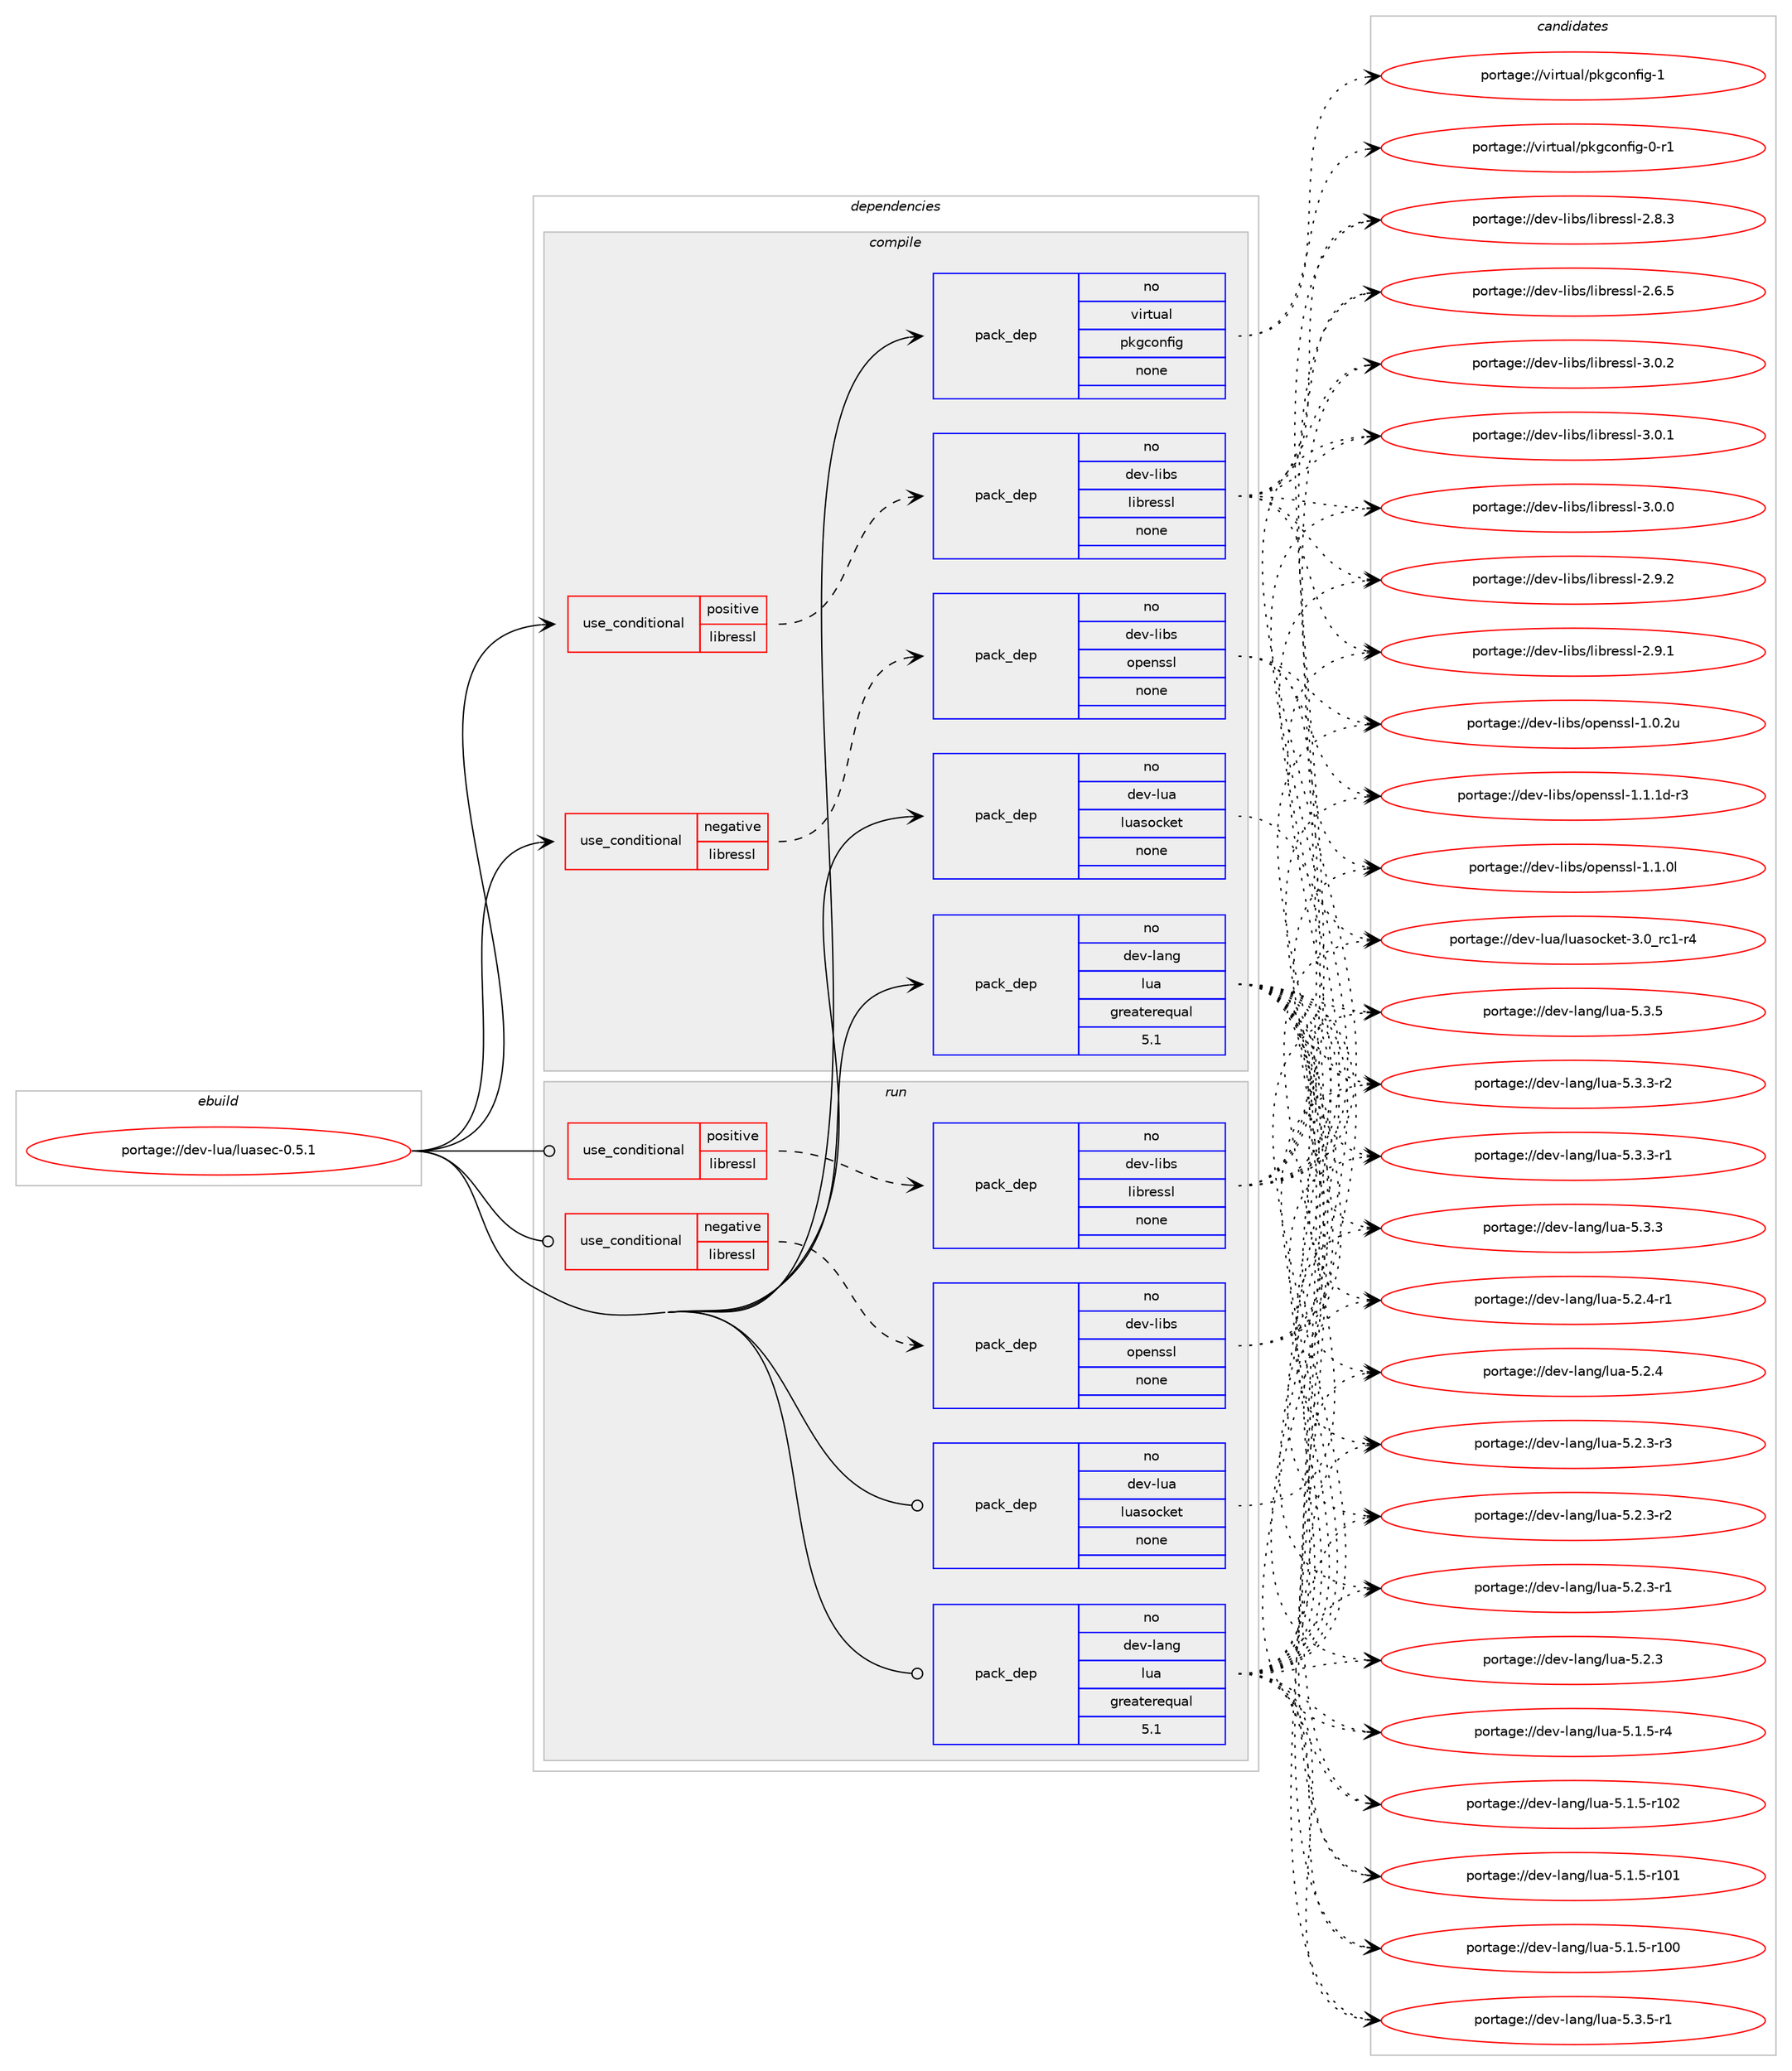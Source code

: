 digraph prolog {

# *************
# Graph options
# *************

newrank=true;
concentrate=true;
compound=true;
graph [rankdir=LR,fontname=Helvetica,fontsize=10,ranksep=1.5];#, ranksep=2.5, nodesep=0.2];
edge  [arrowhead=vee];
node  [fontname=Helvetica,fontsize=10];

# **********
# The ebuild
# **********

subgraph cluster_leftcol {
color=gray;
label=<<i>ebuild</i>>;
id [label="portage://dev-lua/luasec-0.5.1", color=red, width=4, href="../dev-lua/luasec-0.5.1.svg"];
}

# ****************
# The dependencies
# ****************

subgraph cluster_midcol {
color=gray;
label=<<i>dependencies</i>>;
subgraph cluster_compile {
fillcolor="#eeeeee";
style=filled;
label=<<i>compile</i>>;
subgraph cond123105 {
dependency505195 [label=<<TABLE BORDER="0" CELLBORDER="1" CELLSPACING="0" CELLPADDING="4"><TR><TD ROWSPAN="3" CELLPADDING="10">use_conditional</TD></TR><TR><TD>negative</TD></TR><TR><TD>libressl</TD></TR></TABLE>>, shape=none, color=red];
subgraph pack376953 {
dependency505196 [label=<<TABLE BORDER="0" CELLBORDER="1" CELLSPACING="0" CELLPADDING="4" WIDTH="220"><TR><TD ROWSPAN="6" CELLPADDING="30">pack_dep</TD></TR><TR><TD WIDTH="110">no</TD></TR><TR><TD>dev-libs</TD></TR><TR><TD>openssl</TD></TR><TR><TD>none</TD></TR><TR><TD></TD></TR></TABLE>>, shape=none, color=blue];
}
dependency505195:e -> dependency505196:w [weight=20,style="dashed",arrowhead="vee"];
}
id:e -> dependency505195:w [weight=20,style="solid",arrowhead="vee"];
subgraph cond123106 {
dependency505197 [label=<<TABLE BORDER="0" CELLBORDER="1" CELLSPACING="0" CELLPADDING="4"><TR><TD ROWSPAN="3" CELLPADDING="10">use_conditional</TD></TR><TR><TD>positive</TD></TR><TR><TD>libressl</TD></TR></TABLE>>, shape=none, color=red];
subgraph pack376954 {
dependency505198 [label=<<TABLE BORDER="0" CELLBORDER="1" CELLSPACING="0" CELLPADDING="4" WIDTH="220"><TR><TD ROWSPAN="6" CELLPADDING="30">pack_dep</TD></TR><TR><TD WIDTH="110">no</TD></TR><TR><TD>dev-libs</TD></TR><TR><TD>libressl</TD></TR><TR><TD>none</TD></TR><TR><TD></TD></TR></TABLE>>, shape=none, color=blue];
}
dependency505197:e -> dependency505198:w [weight=20,style="dashed",arrowhead="vee"];
}
id:e -> dependency505197:w [weight=20,style="solid",arrowhead="vee"];
subgraph pack376955 {
dependency505199 [label=<<TABLE BORDER="0" CELLBORDER="1" CELLSPACING="0" CELLPADDING="4" WIDTH="220"><TR><TD ROWSPAN="6" CELLPADDING="30">pack_dep</TD></TR><TR><TD WIDTH="110">no</TD></TR><TR><TD>dev-lang</TD></TR><TR><TD>lua</TD></TR><TR><TD>greaterequal</TD></TR><TR><TD>5.1</TD></TR></TABLE>>, shape=none, color=blue];
}
id:e -> dependency505199:w [weight=20,style="solid",arrowhead="vee"];
subgraph pack376956 {
dependency505200 [label=<<TABLE BORDER="0" CELLBORDER="1" CELLSPACING="0" CELLPADDING="4" WIDTH="220"><TR><TD ROWSPAN="6" CELLPADDING="30">pack_dep</TD></TR><TR><TD WIDTH="110">no</TD></TR><TR><TD>dev-lua</TD></TR><TR><TD>luasocket</TD></TR><TR><TD>none</TD></TR><TR><TD></TD></TR></TABLE>>, shape=none, color=blue];
}
id:e -> dependency505200:w [weight=20,style="solid",arrowhead="vee"];
subgraph pack376957 {
dependency505201 [label=<<TABLE BORDER="0" CELLBORDER="1" CELLSPACING="0" CELLPADDING="4" WIDTH="220"><TR><TD ROWSPAN="6" CELLPADDING="30">pack_dep</TD></TR><TR><TD WIDTH="110">no</TD></TR><TR><TD>virtual</TD></TR><TR><TD>pkgconfig</TD></TR><TR><TD>none</TD></TR><TR><TD></TD></TR></TABLE>>, shape=none, color=blue];
}
id:e -> dependency505201:w [weight=20,style="solid",arrowhead="vee"];
}
subgraph cluster_compileandrun {
fillcolor="#eeeeee";
style=filled;
label=<<i>compile and run</i>>;
}
subgraph cluster_run {
fillcolor="#eeeeee";
style=filled;
label=<<i>run</i>>;
subgraph cond123107 {
dependency505202 [label=<<TABLE BORDER="0" CELLBORDER="1" CELLSPACING="0" CELLPADDING="4"><TR><TD ROWSPAN="3" CELLPADDING="10">use_conditional</TD></TR><TR><TD>negative</TD></TR><TR><TD>libressl</TD></TR></TABLE>>, shape=none, color=red];
subgraph pack376958 {
dependency505203 [label=<<TABLE BORDER="0" CELLBORDER="1" CELLSPACING="0" CELLPADDING="4" WIDTH="220"><TR><TD ROWSPAN="6" CELLPADDING="30">pack_dep</TD></TR><TR><TD WIDTH="110">no</TD></TR><TR><TD>dev-libs</TD></TR><TR><TD>openssl</TD></TR><TR><TD>none</TD></TR><TR><TD></TD></TR></TABLE>>, shape=none, color=blue];
}
dependency505202:e -> dependency505203:w [weight=20,style="dashed",arrowhead="vee"];
}
id:e -> dependency505202:w [weight=20,style="solid",arrowhead="odot"];
subgraph cond123108 {
dependency505204 [label=<<TABLE BORDER="0" CELLBORDER="1" CELLSPACING="0" CELLPADDING="4"><TR><TD ROWSPAN="3" CELLPADDING="10">use_conditional</TD></TR><TR><TD>positive</TD></TR><TR><TD>libressl</TD></TR></TABLE>>, shape=none, color=red];
subgraph pack376959 {
dependency505205 [label=<<TABLE BORDER="0" CELLBORDER="1" CELLSPACING="0" CELLPADDING="4" WIDTH="220"><TR><TD ROWSPAN="6" CELLPADDING="30">pack_dep</TD></TR><TR><TD WIDTH="110">no</TD></TR><TR><TD>dev-libs</TD></TR><TR><TD>libressl</TD></TR><TR><TD>none</TD></TR><TR><TD></TD></TR></TABLE>>, shape=none, color=blue];
}
dependency505204:e -> dependency505205:w [weight=20,style="dashed",arrowhead="vee"];
}
id:e -> dependency505204:w [weight=20,style="solid",arrowhead="odot"];
subgraph pack376960 {
dependency505206 [label=<<TABLE BORDER="0" CELLBORDER="1" CELLSPACING="0" CELLPADDING="4" WIDTH="220"><TR><TD ROWSPAN="6" CELLPADDING="30">pack_dep</TD></TR><TR><TD WIDTH="110">no</TD></TR><TR><TD>dev-lang</TD></TR><TR><TD>lua</TD></TR><TR><TD>greaterequal</TD></TR><TR><TD>5.1</TD></TR></TABLE>>, shape=none, color=blue];
}
id:e -> dependency505206:w [weight=20,style="solid",arrowhead="odot"];
subgraph pack376961 {
dependency505207 [label=<<TABLE BORDER="0" CELLBORDER="1" CELLSPACING="0" CELLPADDING="4" WIDTH="220"><TR><TD ROWSPAN="6" CELLPADDING="30">pack_dep</TD></TR><TR><TD WIDTH="110">no</TD></TR><TR><TD>dev-lua</TD></TR><TR><TD>luasocket</TD></TR><TR><TD>none</TD></TR><TR><TD></TD></TR></TABLE>>, shape=none, color=blue];
}
id:e -> dependency505207:w [weight=20,style="solid",arrowhead="odot"];
}
}

# **************
# The candidates
# **************

subgraph cluster_choices {
rank=same;
color=gray;
label=<<i>candidates</i>>;

subgraph choice376953 {
color=black;
nodesep=1;
choice1001011184510810598115471111121011101151151084549464946491004511451 [label="portage://dev-libs/openssl-1.1.1d-r3", color=red, width=4,href="../dev-libs/openssl-1.1.1d-r3.svg"];
choice100101118451081059811547111112101110115115108454946494648108 [label="portage://dev-libs/openssl-1.1.0l", color=red, width=4,href="../dev-libs/openssl-1.1.0l.svg"];
choice100101118451081059811547111112101110115115108454946484650117 [label="portage://dev-libs/openssl-1.0.2u", color=red, width=4,href="../dev-libs/openssl-1.0.2u.svg"];
dependency505196:e -> choice1001011184510810598115471111121011101151151084549464946491004511451:w [style=dotted,weight="100"];
dependency505196:e -> choice100101118451081059811547111112101110115115108454946494648108:w [style=dotted,weight="100"];
dependency505196:e -> choice100101118451081059811547111112101110115115108454946484650117:w [style=dotted,weight="100"];
}
subgraph choice376954 {
color=black;
nodesep=1;
choice10010111845108105981154710810598114101115115108455146484650 [label="portage://dev-libs/libressl-3.0.2", color=red, width=4,href="../dev-libs/libressl-3.0.2.svg"];
choice10010111845108105981154710810598114101115115108455146484649 [label="portage://dev-libs/libressl-3.0.1", color=red, width=4,href="../dev-libs/libressl-3.0.1.svg"];
choice10010111845108105981154710810598114101115115108455146484648 [label="portage://dev-libs/libressl-3.0.0", color=red, width=4,href="../dev-libs/libressl-3.0.0.svg"];
choice10010111845108105981154710810598114101115115108455046574650 [label="portage://dev-libs/libressl-2.9.2", color=red, width=4,href="../dev-libs/libressl-2.9.2.svg"];
choice10010111845108105981154710810598114101115115108455046574649 [label="portage://dev-libs/libressl-2.9.1", color=red, width=4,href="../dev-libs/libressl-2.9.1.svg"];
choice10010111845108105981154710810598114101115115108455046564651 [label="portage://dev-libs/libressl-2.8.3", color=red, width=4,href="../dev-libs/libressl-2.8.3.svg"];
choice10010111845108105981154710810598114101115115108455046544653 [label="portage://dev-libs/libressl-2.6.5", color=red, width=4,href="../dev-libs/libressl-2.6.5.svg"];
dependency505198:e -> choice10010111845108105981154710810598114101115115108455146484650:w [style=dotted,weight="100"];
dependency505198:e -> choice10010111845108105981154710810598114101115115108455146484649:w [style=dotted,weight="100"];
dependency505198:e -> choice10010111845108105981154710810598114101115115108455146484648:w [style=dotted,weight="100"];
dependency505198:e -> choice10010111845108105981154710810598114101115115108455046574650:w [style=dotted,weight="100"];
dependency505198:e -> choice10010111845108105981154710810598114101115115108455046574649:w [style=dotted,weight="100"];
dependency505198:e -> choice10010111845108105981154710810598114101115115108455046564651:w [style=dotted,weight="100"];
dependency505198:e -> choice10010111845108105981154710810598114101115115108455046544653:w [style=dotted,weight="100"];
}
subgraph choice376955 {
color=black;
nodesep=1;
choice100101118451089711010347108117974553465146534511449 [label="portage://dev-lang/lua-5.3.5-r1", color=red, width=4,href="../dev-lang/lua-5.3.5-r1.svg"];
choice10010111845108971101034710811797455346514653 [label="portage://dev-lang/lua-5.3.5", color=red, width=4,href="../dev-lang/lua-5.3.5.svg"];
choice100101118451089711010347108117974553465146514511450 [label="portage://dev-lang/lua-5.3.3-r2", color=red, width=4,href="../dev-lang/lua-5.3.3-r2.svg"];
choice100101118451089711010347108117974553465146514511449 [label="portage://dev-lang/lua-5.3.3-r1", color=red, width=4,href="../dev-lang/lua-5.3.3-r1.svg"];
choice10010111845108971101034710811797455346514651 [label="portage://dev-lang/lua-5.3.3", color=red, width=4,href="../dev-lang/lua-5.3.3.svg"];
choice100101118451089711010347108117974553465046524511449 [label="portage://dev-lang/lua-5.2.4-r1", color=red, width=4,href="../dev-lang/lua-5.2.4-r1.svg"];
choice10010111845108971101034710811797455346504652 [label="portage://dev-lang/lua-5.2.4", color=red, width=4,href="../dev-lang/lua-5.2.4.svg"];
choice100101118451089711010347108117974553465046514511451 [label="portage://dev-lang/lua-5.2.3-r3", color=red, width=4,href="../dev-lang/lua-5.2.3-r3.svg"];
choice100101118451089711010347108117974553465046514511450 [label="portage://dev-lang/lua-5.2.3-r2", color=red, width=4,href="../dev-lang/lua-5.2.3-r2.svg"];
choice100101118451089711010347108117974553465046514511449 [label="portage://dev-lang/lua-5.2.3-r1", color=red, width=4,href="../dev-lang/lua-5.2.3-r1.svg"];
choice10010111845108971101034710811797455346504651 [label="portage://dev-lang/lua-5.2.3", color=red, width=4,href="../dev-lang/lua-5.2.3.svg"];
choice100101118451089711010347108117974553464946534511452 [label="portage://dev-lang/lua-5.1.5-r4", color=red, width=4,href="../dev-lang/lua-5.1.5-r4.svg"];
choice1001011184510897110103471081179745534649465345114494850 [label="portage://dev-lang/lua-5.1.5-r102", color=red, width=4,href="../dev-lang/lua-5.1.5-r102.svg"];
choice1001011184510897110103471081179745534649465345114494849 [label="portage://dev-lang/lua-5.1.5-r101", color=red, width=4,href="../dev-lang/lua-5.1.5-r101.svg"];
choice1001011184510897110103471081179745534649465345114494848 [label="portage://dev-lang/lua-5.1.5-r100", color=red, width=4,href="../dev-lang/lua-5.1.5-r100.svg"];
dependency505199:e -> choice100101118451089711010347108117974553465146534511449:w [style=dotted,weight="100"];
dependency505199:e -> choice10010111845108971101034710811797455346514653:w [style=dotted,weight="100"];
dependency505199:e -> choice100101118451089711010347108117974553465146514511450:w [style=dotted,weight="100"];
dependency505199:e -> choice100101118451089711010347108117974553465146514511449:w [style=dotted,weight="100"];
dependency505199:e -> choice10010111845108971101034710811797455346514651:w [style=dotted,weight="100"];
dependency505199:e -> choice100101118451089711010347108117974553465046524511449:w [style=dotted,weight="100"];
dependency505199:e -> choice10010111845108971101034710811797455346504652:w [style=dotted,weight="100"];
dependency505199:e -> choice100101118451089711010347108117974553465046514511451:w [style=dotted,weight="100"];
dependency505199:e -> choice100101118451089711010347108117974553465046514511450:w [style=dotted,weight="100"];
dependency505199:e -> choice100101118451089711010347108117974553465046514511449:w [style=dotted,weight="100"];
dependency505199:e -> choice10010111845108971101034710811797455346504651:w [style=dotted,weight="100"];
dependency505199:e -> choice100101118451089711010347108117974553464946534511452:w [style=dotted,weight="100"];
dependency505199:e -> choice1001011184510897110103471081179745534649465345114494850:w [style=dotted,weight="100"];
dependency505199:e -> choice1001011184510897110103471081179745534649465345114494849:w [style=dotted,weight="100"];
dependency505199:e -> choice1001011184510897110103471081179745534649465345114494848:w [style=dotted,weight="100"];
}
subgraph choice376956 {
color=black;
nodesep=1;
choice1001011184510811797471081179711511199107101116455146489511499494511452 [label="portage://dev-lua/luasocket-3.0_rc1-r4", color=red, width=4,href="../dev-lua/luasocket-3.0_rc1-r4.svg"];
dependency505200:e -> choice1001011184510811797471081179711511199107101116455146489511499494511452:w [style=dotted,weight="100"];
}
subgraph choice376957 {
color=black;
nodesep=1;
choice1181051141161179710847112107103991111101021051034549 [label="portage://virtual/pkgconfig-1", color=red, width=4,href="../virtual/pkgconfig-1.svg"];
choice11810511411611797108471121071039911111010210510345484511449 [label="portage://virtual/pkgconfig-0-r1", color=red, width=4,href="../virtual/pkgconfig-0-r1.svg"];
dependency505201:e -> choice1181051141161179710847112107103991111101021051034549:w [style=dotted,weight="100"];
dependency505201:e -> choice11810511411611797108471121071039911111010210510345484511449:w [style=dotted,weight="100"];
}
subgraph choice376958 {
color=black;
nodesep=1;
choice1001011184510810598115471111121011101151151084549464946491004511451 [label="portage://dev-libs/openssl-1.1.1d-r3", color=red, width=4,href="../dev-libs/openssl-1.1.1d-r3.svg"];
choice100101118451081059811547111112101110115115108454946494648108 [label="portage://dev-libs/openssl-1.1.0l", color=red, width=4,href="../dev-libs/openssl-1.1.0l.svg"];
choice100101118451081059811547111112101110115115108454946484650117 [label="portage://dev-libs/openssl-1.0.2u", color=red, width=4,href="../dev-libs/openssl-1.0.2u.svg"];
dependency505203:e -> choice1001011184510810598115471111121011101151151084549464946491004511451:w [style=dotted,weight="100"];
dependency505203:e -> choice100101118451081059811547111112101110115115108454946494648108:w [style=dotted,weight="100"];
dependency505203:e -> choice100101118451081059811547111112101110115115108454946484650117:w [style=dotted,weight="100"];
}
subgraph choice376959 {
color=black;
nodesep=1;
choice10010111845108105981154710810598114101115115108455146484650 [label="portage://dev-libs/libressl-3.0.2", color=red, width=4,href="../dev-libs/libressl-3.0.2.svg"];
choice10010111845108105981154710810598114101115115108455146484649 [label="portage://dev-libs/libressl-3.0.1", color=red, width=4,href="../dev-libs/libressl-3.0.1.svg"];
choice10010111845108105981154710810598114101115115108455146484648 [label="portage://dev-libs/libressl-3.0.0", color=red, width=4,href="../dev-libs/libressl-3.0.0.svg"];
choice10010111845108105981154710810598114101115115108455046574650 [label="portage://dev-libs/libressl-2.9.2", color=red, width=4,href="../dev-libs/libressl-2.9.2.svg"];
choice10010111845108105981154710810598114101115115108455046574649 [label="portage://dev-libs/libressl-2.9.1", color=red, width=4,href="../dev-libs/libressl-2.9.1.svg"];
choice10010111845108105981154710810598114101115115108455046564651 [label="portage://dev-libs/libressl-2.8.3", color=red, width=4,href="../dev-libs/libressl-2.8.3.svg"];
choice10010111845108105981154710810598114101115115108455046544653 [label="portage://dev-libs/libressl-2.6.5", color=red, width=4,href="../dev-libs/libressl-2.6.5.svg"];
dependency505205:e -> choice10010111845108105981154710810598114101115115108455146484650:w [style=dotted,weight="100"];
dependency505205:e -> choice10010111845108105981154710810598114101115115108455146484649:w [style=dotted,weight="100"];
dependency505205:e -> choice10010111845108105981154710810598114101115115108455146484648:w [style=dotted,weight="100"];
dependency505205:e -> choice10010111845108105981154710810598114101115115108455046574650:w [style=dotted,weight="100"];
dependency505205:e -> choice10010111845108105981154710810598114101115115108455046574649:w [style=dotted,weight="100"];
dependency505205:e -> choice10010111845108105981154710810598114101115115108455046564651:w [style=dotted,weight="100"];
dependency505205:e -> choice10010111845108105981154710810598114101115115108455046544653:w [style=dotted,weight="100"];
}
subgraph choice376960 {
color=black;
nodesep=1;
choice100101118451089711010347108117974553465146534511449 [label="portage://dev-lang/lua-5.3.5-r1", color=red, width=4,href="../dev-lang/lua-5.3.5-r1.svg"];
choice10010111845108971101034710811797455346514653 [label="portage://dev-lang/lua-5.3.5", color=red, width=4,href="../dev-lang/lua-5.3.5.svg"];
choice100101118451089711010347108117974553465146514511450 [label="portage://dev-lang/lua-5.3.3-r2", color=red, width=4,href="../dev-lang/lua-5.3.3-r2.svg"];
choice100101118451089711010347108117974553465146514511449 [label="portage://dev-lang/lua-5.3.3-r1", color=red, width=4,href="../dev-lang/lua-5.3.3-r1.svg"];
choice10010111845108971101034710811797455346514651 [label="portage://dev-lang/lua-5.3.3", color=red, width=4,href="../dev-lang/lua-5.3.3.svg"];
choice100101118451089711010347108117974553465046524511449 [label="portage://dev-lang/lua-5.2.4-r1", color=red, width=4,href="../dev-lang/lua-5.2.4-r1.svg"];
choice10010111845108971101034710811797455346504652 [label="portage://dev-lang/lua-5.2.4", color=red, width=4,href="../dev-lang/lua-5.2.4.svg"];
choice100101118451089711010347108117974553465046514511451 [label="portage://dev-lang/lua-5.2.3-r3", color=red, width=4,href="../dev-lang/lua-5.2.3-r3.svg"];
choice100101118451089711010347108117974553465046514511450 [label="portage://dev-lang/lua-5.2.3-r2", color=red, width=4,href="../dev-lang/lua-5.2.3-r2.svg"];
choice100101118451089711010347108117974553465046514511449 [label="portage://dev-lang/lua-5.2.3-r1", color=red, width=4,href="../dev-lang/lua-5.2.3-r1.svg"];
choice10010111845108971101034710811797455346504651 [label="portage://dev-lang/lua-5.2.3", color=red, width=4,href="../dev-lang/lua-5.2.3.svg"];
choice100101118451089711010347108117974553464946534511452 [label="portage://dev-lang/lua-5.1.5-r4", color=red, width=4,href="../dev-lang/lua-5.1.5-r4.svg"];
choice1001011184510897110103471081179745534649465345114494850 [label="portage://dev-lang/lua-5.1.5-r102", color=red, width=4,href="../dev-lang/lua-5.1.5-r102.svg"];
choice1001011184510897110103471081179745534649465345114494849 [label="portage://dev-lang/lua-5.1.5-r101", color=red, width=4,href="../dev-lang/lua-5.1.5-r101.svg"];
choice1001011184510897110103471081179745534649465345114494848 [label="portage://dev-lang/lua-5.1.5-r100", color=red, width=4,href="../dev-lang/lua-5.1.5-r100.svg"];
dependency505206:e -> choice100101118451089711010347108117974553465146534511449:w [style=dotted,weight="100"];
dependency505206:e -> choice10010111845108971101034710811797455346514653:w [style=dotted,weight="100"];
dependency505206:e -> choice100101118451089711010347108117974553465146514511450:w [style=dotted,weight="100"];
dependency505206:e -> choice100101118451089711010347108117974553465146514511449:w [style=dotted,weight="100"];
dependency505206:e -> choice10010111845108971101034710811797455346514651:w [style=dotted,weight="100"];
dependency505206:e -> choice100101118451089711010347108117974553465046524511449:w [style=dotted,weight="100"];
dependency505206:e -> choice10010111845108971101034710811797455346504652:w [style=dotted,weight="100"];
dependency505206:e -> choice100101118451089711010347108117974553465046514511451:w [style=dotted,weight="100"];
dependency505206:e -> choice100101118451089711010347108117974553465046514511450:w [style=dotted,weight="100"];
dependency505206:e -> choice100101118451089711010347108117974553465046514511449:w [style=dotted,weight="100"];
dependency505206:e -> choice10010111845108971101034710811797455346504651:w [style=dotted,weight="100"];
dependency505206:e -> choice100101118451089711010347108117974553464946534511452:w [style=dotted,weight="100"];
dependency505206:e -> choice1001011184510897110103471081179745534649465345114494850:w [style=dotted,weight="100"];
dependency505206:e -> choice1001011184510897110103471081179745534649465345114494849:w [style=dotted,weight="100"];
dependency505206:e -> choice1001011184510897110103471081179745534649465345114494848:w [style=dotted,weight="100"];
}
subgraph choice376961 {
color=black;
nodesep=1;
choice1001011184510811797471081179711511199107101116455146489511499494511452 [label="portage://dev-lua/luasocket-3.0_rc1-r4", color=red, width=4,href="../dev-lua/luasocket-3.0_rc1-r4.svg"];
dependency505207:e -> choice1001011184510811797471081179711511199107101116455146489511499494511452:w [style=dotted,weight="100"];
}
}

}
